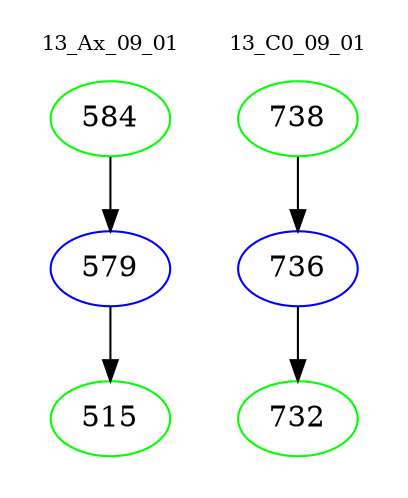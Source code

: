 digraph{
subgraph cluster_0 {
color = white
label = "13_Ax_09_01";
fontsize=10;
T0_584 [label="584", color="green"]
T0_584 -> T0_579 [color="black"]
T0_579 [label="579", color="blue"]
T0_579 -> T0_515 [color="black"]
T0_515 [label="515", color="green"]
}
subgraph cluster_1 {
color = white
label = "13_C0_09_01";
fontsize=10;
T1_738 [label="738", color="green"]
T1_738 -> T1_736 [color="black"]
T1_736 [label="736", color="blue"]
T1_736 -> T1_732 [color="black"]
T1_732 [label="732", color="green"]
}
}

